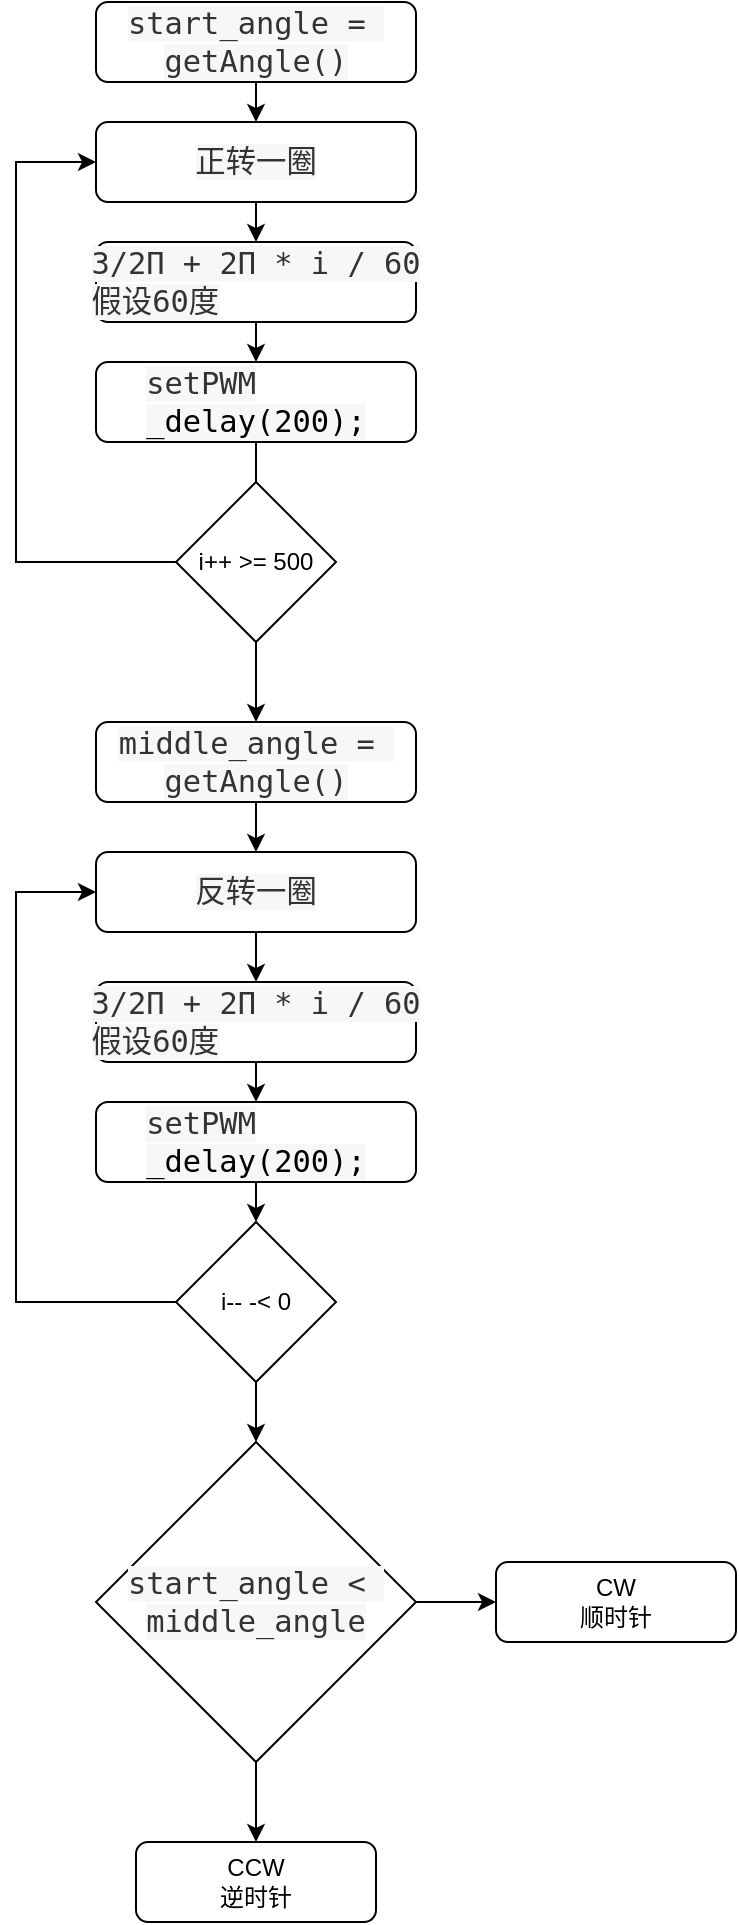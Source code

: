 <mxfile version="24.8.4">
  <diagram name="编码器校准" id="xJbsjqbS6_cpSzp8TfTc">
    <mxGraphModel dx="954" dy="558" grid="1" gridSize="10" guides="1" tooltips="1" connect="1" arrows="1" fold="1" page="1" pageScale="1" pageWidth="827" pageHeight="1169" math="0" shadow="0">
      <root>
        <mxCell id="0" />
        <mxCell id="1" parent="0" />
        <mxCell id="xKhOxyHbj1bSHCMPvie2-8" style="edgeStyle=orthogonalEdgeStyle;rounded=0;orthogonalLoop=1;jettySize=auto;html=1;exitX=0.5;exitY=1;exitDx=0;exitDy=0;entryX=0.5;entryY=0;entryDx=0;entryDy=0;" edge="1" parent="1" source="xKhOxyHbj1bSHCMPvie2-1" target="xKhOxyHbj1bSHCMPvie2-2">
          <mxGeometry relative="1" as="geometry" />
        </mxCell>
        <mxCell id="xKhOxyHbj1bSHCMPvie2-1" value="&lt;span style=&quot;color: rgb(51, 51, 51); font-family: Inconsolata, Consolas, Menlo, Monaco, &amp;quot;Andale Mono WT&amp;quot;, &amp;quot;Andale Mono&amp;quot;, &amp;quot;Lucida Console&amp;quot;, &amp;quot;DejaVu Sans Mono&amp;quot;, &amp;quot;Bitstream Vera Sans Mono&amp;quot;, &amp;quot;Courier New&amp;quot;, Courier, monospace; font-size: 15.2px; text-align: left; white-space: pre; background-color: rgb(247, 247, 247);&quot;&gt;start_angle = &lt;/span&gt;&lt;div&gt;&lt;span style=&quot;color: rgb(51, 51, 51); font-family: Inconsolata, Consolas, Menlo, Monaco, &amp;quot;Andale Mono WT&amp;quot;, &amp;quot;Andale Mono&amp;quot;, &amp;quot;Lucida Console&amp;quot;, &amp;quot;DejaVu Sans Mono&amp;quot;, &amp;quot;Bitstream Vera Sans Mono&amp;quot;, &amp;quot;Courier New&amp;quot;, Courier, monospace; font-size: 15.2px; text-align: left; white-space: pre; background-color: rgb(247, 247, 247);&quot;&gt;getAngle()&lt;/span&gt;&lt;/div&gt;" style="rounded=1;whiteSpace=wrap;html=1;" vertex="1" parent="1">
          <mxGeometry x="160" y="160" width="160" height="40" as="geometry" />
        </mxCell>
        <mxCell id="xKhOxyHbj1bSHCMPvie2-7" style="edgeStyle=orthogonalEdgeStyle;rounded=0;orthogonalLoop=1;jettySize=auto;html=1;exitX=0.5;exitY=1;exitDx=0;exitDy=0;entryX=0.5;entryY=0;entryDx=0;entryDy=0;" edge="1" parent="1" source="xKhOxyHbj1bSHCMPvie2-2" target="xKhOxyHbj1bSHCMPvie2-3">
          <mxGeometry relative="1" as="geometry" />
        </mxCell>
        <mxCell id="xKhOxyHbj1bSHCMPvie2-2" value="&lt;div style=&quot;text-align: left;&quot;&gt;&lt;font face=&quot;Inconsolata, Consolas, Menlo, Monaco, Andale Mono WT, Andale Mono, Lucida Console, DejaVu Sans Mono, Bitstream Vera Sans Mono, Courier New, Courier, monospace&quot; color=&quot;#333333&quot;&gt;&lt;span style=&quot;font-size: 15.2px; white-space: pre; background-color: rgb(247, 247, 247);&quot;&gt;正转一圈&lt;/span&gt;&lt;/font&gt;&lt;/div&gt;" style="rounded=1;whiteSpace=wrap;html=1;" vertex="1" parent="1">
          <mxGeometry x="160" y="220" width="160" height="40" as="geometry" />
        </mxCell>
        <mxCell id="xKhOxyHbj1bSHCMPvie2-9" style="edgeStyle=orthogonalEdgeStyle;rounded=0;orthogonalLoop=1;jettySize=auto;html=1;exitX=0.5;exitY=1;exitDx=0;exitDy=0;entryX=0.5;entryY=0;entryDx=0;entryDy=0;" edge="1" parent="1" source="xKhOxyHbj1bSHCMPvie2-3" target="xKhOxyHbj1bSHCMPvie2-4">
          <mxGeometry relative="1" as="geometry" />
        </mxCell>
        <mxCell id="xKhOxyHbj1bSHCMPvie2-3" value="&lt;div style=&quot;text-align: left;&quot;&gt;&lt;font face=&quot;Inconsolata, Consolas, Menlo, Monaco, Andale Mono WT, Andale Mono, Lucida Console, DejaVu Sans Mono, Bitstream Vera Sans Mono, Courier New, Courier, monospace&quot; color=&quot;#333333&quot;&gt;&lt;span style=&quot;font-size: 15.2px; white-space: pre; background-color: rgb(247, 247, 247);&quot;&gt;3/2Π + 2Π * i / 60&lt;/span&gt;&lt;/font&gt;&lt;/div&gt;&lt;div style=&quot;text-align: left;&quot;&gt;&lt;font face=&quot;Inconsolata, Consolas, Menlo, Monaco, Andale Mono WT, Andale Mono, Lucida Console, DejaVu Sans Mono, Bitstream Vera Sans Mono, Courier New, Courier, monospace&quot; color=&quot;#333333&quot;&gt;&lt;span style=&quot;font-size: 15.2px; white-space: pre; background-color: rgb(247, 247, 247);&quot;&gt;假设60度&lt;/span&gt;&lt;/font&gt;&lt;/div&gt;" style="rounded=1;whiteSpace=wrap;html=1;" vertex="1" parent="1">
          <mxGeometry x="160" y="280" width="160" height="40" as="geometry" />
        </mxCell>
        <mxCell id="xKhOxyHbj1bSHCMPvie2-10" style="edgeStyle=orthogonalEdgeStyle;rounded=0;orthogonalLoop=1;jettySize=auto;html=1;exitX=0.5;exitY=1;exitDx=0;exitDy=0;entryX=0.5;entryY=0;entryDx=0;entryDy=0;" edge="1" parent="1" source="xKhOxyHbj1bSHCMPvie2-4">
          <mxGeometry relative="1" as="geometry">
            <mxPoint x="240" y="480" as="targetPoint" />
          </mxGeometry>
        </mxCell>
        <mxCell id="xKhOxyHbj1bSHCMPvie2-4" value="&lt;div style=&quot;text-align: left;&quot;&gt;&lt;font face=&quot;Inconsolata, Consolas, Menlo, Monaco, Andale Mono WT, Andale Mono, Lucida Console, DejaVu Sans Mono, Bitstream Vera Sans Mono, Courier New, Courier, monospace&quot; color=&quot;#333333&quot;&gt;&lt;span style=&quot;font-size: 15.2px; white-space: pre; background-color: rgb(247, 247, 247);&quot;&gt;setPWM&lt;/span&gt;&lt;/font&gt;&lt;/div&gt;&lt;div style=&quot;text-align: left;&quot;&gt;&lt;span style=&quot;box-sizing: inherit; font-size: 15.2px; -webkit-tap-highlight-color: rgba(0, 0, 0, 0); text-size-adjust: none; scrollbar-color: hsla(var(--mono-hue), var(--mono-saturation), 50%, 0.3) hsla(var(--mono-hue), var(--mono-saturation), 50%, 0.1); scrollbar-width: thin; color: var(--code-theme-function); font-family: Inconsolata, Consolas, Menlo, Monaco, &amp;quot;Andale Mono WT&amp;quot;, &amp;quot;Andale Mono&amp;quot;, &amp;quot;Lucida Console&amp;quot;, &amp;quot;DejaVu Sans Mono&amp;quot;, &amp;quot;Bitstream Vera Sans Mono&amp;quot;, &amp;quot;Courier New&amp;quot;, Courier, monospace; white-space: pre; background-color: rgb(247, 247, 247);&quot; class=&quot;token function&quot;&gt;_delay&lt;/span&gt;&lt;span style=&quot;box-sizing: inherit; font-size: 15.2px; -webkit-tap-highlight-color: rgba(0, 0, 0, 0); text-size-adjust: none; scrollbar-color: hsla(var(--mono-hue), var(--mono-saturation), 50%, 0.3) hsla(var(--mono-hue), var(--mono-saturation), 50%, 0.1); scrollbar-width: thin; color: var(--code-theme-punctuation); font-family: Inconsolata, Consolas, Menlo, Monaco, &amp;quot;Andale Mono WT&amp;quot;, &amp;quot;Andale Mono&amp;quot;, &amp;quot;Lucida Console&amp;quot;, &amp;quot;DejaVu Sans Mono&amp;quot;, &amp;quot;Bitstream Vera Sans Mono&amp;quot;, &amp;quot;Courier New&amp;quot;, Courier, monospace; white-space: pre; background-color: rgb(247, 247, 247);&quot; class=&quot;token punctuation&quot;&gt;(&lt;/span&gt;&lt;span style=&quot;box-sizing: inherit; font-size: 15.2px; -webkit-tap-highlight-color: rgba(0, 0, 0, 0); text-size-adjust: none; scrollbar-color: hsla(var(--mono-hue), var(--mono-saturation), 50%, 0.3) hsla(var(--mono-hue), var(--mono-saturation), 50%, 0.1); scrollbar-width: thin; color: var(--code-theme-tag); font-family: Inconsolata, Consolas, Menlo, Monaco, &amp;quot;Andale Mono WT&amp;quot;, &amp;quot;Andale Mono&amp;quot;, &amp;quot;Lucida Console&amp;quot;, &amp;quot;DejaVu Sans Mono&amp;quot;, &amp;quot;Bitstream Vera Sans Mono&amp;quot;, &amp;quot;Courier New&amp;quot;, Courier, monospace; white-space: pre; background-color: rgb(247, 247, 247);&quot; class=&quot;token number&quot;&gt;200&lt;/span&gt;&lt;span style=&quot;box-sizing: inherit; font-size: 15.2px; -webkit-tap-highlight-color: rgba(0, 0, 0, 0); text-size-adjust: none; scrollbar-color: hsla(var(--mono-hue), var(--mono-saturation), 50%, 0.3) hsla(var(--mono-hue), var(--mono-saturation), 50%, 0.1); scrollbar-width: thin; color: var(--code-theme-punctuation); font-family: Inconsolata, Consolas, Menlo, Monaco, &amp;quot;Andale Mono WT&amp;quot;, &amp;quot;Andale Mono&amp;quot;, &amp;quot;Lucida Console&amp;quot;, &amp;quot;DejaVu Sans Mono&amp;quot;, &amp;quot;Bitstream Vera Sans Mono&amp;quot;, &amp;quot;Courier New&amp;quot;, Courier, monospace; white-space: pre; background-color: rgb(247, 247, 247);&quot; class=&quot;token punctuation&quot;&gt;)&lt;/span&gt;&lt;span style=&quot;box-sizing: inherit; font-size: 15.2px; -webkit-tap-highlight-color: rgba(0, 0, 0, 0); text-size-adjust: none; scrollbar-color: hsla(var(--mono-hue), var(--mono-saturation), 50%, 0.3) hsla(var(--mono-hue), var(--mono-saturation), 50%, 0.1); scrollbar-width: thin; color: var(--code-theme-punctuation); font-family: Inconsolata, Consolas, Menlo, Monaco, &amp;quot;Andale Mono WT&amp;quot;, &amp;quot;Andale Mono&amp;quot;, &amp;quot;Lucida Console&amp;quot;, &amp;quot;DejaVu Sans Mono&amp;quot;, &amp;quot;Bitstream Vera Sans Mono&amp;quot;, &amp;quot;Courier New&amp;quot;, Courier, monospace; white-space: pre; background-color: rgb(247, 247, 247);&quot; class=&quot;token punctuation&quot;&gt;;&lt;/span&gt;&lt;font face=&quot;Inconsolata, Consolas, Menlo, Monaco, Andale Mono WT, Andale Mono, Lucida Console, DejaVu Sans Mono, Bitstream Vera Sans Mono, Courier New, Courier, monospace&quot; color=&quot;#333333&quot;&gt;&lt;span style=&quot;font-size: 15.2px; white-space: pre; background-color: rgb(247, 247, 247);&quot;&gt;&lt;/span&gt;&lt;/font&gt;&lt;/div&gt;" style="rounded=1;whiteSpace=wrap;html=1;" vertex="1" parent="1">
          <mxGeometry x="160" y="340" width="160" height="40" as="geometry" />
        </mxCell>
        <mxCell id="xKhOxyHbj1bSHCMPvie2-6" style="edgeStyle=orthogonalEdgeStyle;rounded=0;orthogonalLoop=1;jettySize=auto;html=1;entryX=0;entryY=0.5;entryDx=0;entryDy=0;exitX=0;exitY=0.5;exitDx=0;exitDy=0;" edge="1" parent="1" source="xKhOxyHbj1bSHCMPvie2-11" target="xKhOxyHbj1bSHCMPvie2-2">
          <mxGeometry relative="1" as="geometry">
            <mxPoint x="160" y="500" as="sourcePoint" />
            <Array as="points">
              <mxPoint x="120" y="440" />
              <mxPoint x="120" y="240" />
            </Array>
          </mxGeometry>
        </mxCell>
        <mxCell id="xKhOxyHbj1bSHCMPvie2-13" style="edgeStyle=orthogonalEdgeStyle;rounded=0;orthogonalLoop=1;jettySize=auto;html=1;exitX=0.5;exitY=1;exitDx=0;exitDy=0;entryX=0.5;entryY=0;entryDx=0;entryDy=0;" edge="1" parent="1" source="xKhOxyHbj1bSHCMPvie2-11" target="xKhOxyHbj1bSHCMPvie2-12">
          <mxGeometry relative="1" as="geometry" />
        </mxCell>
        <mxCell id="xKhOxyHbj1bSHCMPvie2-11" value="i++ &amp;gt;= 500" style="rhombus;whiteSpace=wrap;html=1;" vertex="1" parent="1">
          <mxGeometry x="200" y="400" width="80" height="80" as="geometry" />
        </mxCell>
        <mxCell id="xKhOxyHbj1bSHCMPvie2-15" style="edgeStyle=orthogonalEdgeStyle;rounded=0;orthogonalLoop=1;jettySize=auto;html=1;exitX=0.5;exitY=1;exitDx=0;exitDy=0;" edge="1" parent="1" source="xKhOxyHbj1bSHCMPvie2-12" target="xKhOxyHbj1bSHCMPvie2-14">
          <mxGeometry relative="1" as="geometry" />
        </mxCell>
        <mxCell id="xKhOxyHbj1bSHCMPvie2-12" value="&lt;span style=&quot;color: rgb(51, 51, 51); font-family: Inconsolata, Consolas, Menlo, Monaco, &amp;quot;Andale Mono WT&amp;quot;, &amp;quot;Andale Mono&amp;quot;, &amp;quot;Lucida Console&amp;quot;, &amp;quot;DejaVu Sans Mono&amp;quot;, &amp;quot;Bitstream Vera Sans Mono&amp;quot;, &amp;quot;Courier New&amp;quot;, Courier, monospace; font-size: 15.2px; text-align: left; white-space: pre; background-color: rgb(247, 247, 247);&quot;&gt;middle_angle = &lt;/span&gt;&lt;div&gt;&lt;span style=&quot;color: rgb(51, 51, 51); font-family: Inconsolata, Consolas, Menlo, Monaco, &amp;quot;Andale Mono WT&amp;quot;, &amp;quot;Andale Mono&amp;quot;, &amp;quot;Lucida Console&amp;quot;, &amp;quot;DejaVu Sans Mono&amp;quot;, &amp;quot;Bitstream Vera Sans Mono&amp;quot;, &amp;quot;Courier New&amp;quot;, Courier, monospace; font-size: 15.2px; text-align: left; white-space: pre; background-color: rgb(247, 247, 247);&quot;&gt;getAngle()&lt;/span&gt;&lt;/div&gt;" style="rounded=1;whiteSpace=wrap;html=1;" vertex="1" parent="1">
          <mxGeometry x="160" y="520" width="160" height="40" as="geometry" />
        </mxCell>
        <mxCell id="xKhOxyHbj1bSHCMPvie2-17" style="edgeStyle=orthogonalEdgeStyle;rounded=0;orthogonalLoop=1;jettySize=auto;html=1;exitX=0.5;exitY=1;exitDx=0;exitDy=0;" edge="1" parent="1" source="xKhOxyHbj1bSHCMPvie2-14" target="xKhOxyHbj1bSHCMPvie2-16">
          <mxGeometry relative="1" as="geometry" />
        </mxCell>
        <mxCell id="xKhOxyHbj1bSHCMPvie2-14" value="&lt;div style=&quot;text-align: left;&quot;&gt;&lt;font face=&quot;Inconsolata, Consolas, Menlo, Monaco, Andale Mono WT, Andale Mono, Lucida Console, DejaVu Sans Mono, Bitstream Vera Sans Mono, Courier New, Courier, monospace&quot; color=&quot;#333333&quot;&gt;&lt;span style=&quot;font-size: 15.2px; white-space: pre; background-color: rgb(247, 247, 247);&quot;&gt;反转一圈&lt;/span&gt;&lt;/font&gt;&lt;/div&gt;" style="rounded=1;whiteSpace=wrap;html=1;" vertex="1" parent="1">
          <mxGeometry x="160" y="585" width="160" height="40" as="geometry" />
        </mxCell>
        <mxCell id="xKhOxyHbj1bSHCMPvie2-19" style="edgeStyle=orthogonalEdgeStyle;rounded=0;orthogonalLoop=1;jettySize=auto;html=1;exitX=0.5;exitY=1;exitDx=0;exitDy=0;entryX=0.5;entryY=0;entryDx=0;entryDy=0;" edge="1" parent="1" source="xKhOxyHbj1bSHCMPvie2-16" target="xKhOxyHbj1bSHCMPvie2-18">
          <mxGeometry relative="1" as="geometry" />
        </mxCell>
        <mxCell id="xKhOxyHbj1bSHCMPvie2-16" value="&lt;div style=&quot;text-align: left;&quot;&gt;&lt;font face=&quot;Inconsolata, Consolas, Menlo, Monaco, Andale Mono WT, Andale Mono, Lucida Console, DejaVu Sans Mono, Bitstream Vera Sans Mono, Courier New, Courier, monospace&quot; color=&quot;#333333&quot;&gt;&lt;span style=&quot;font-size: 15.2px; white-space: pre; background-color: rgb(247, 247, 247);&quot;&gt;3/2Π + 2Π * i / 60&lt;/span&gt;&lt;/font&gt;&lt;/div&gt;&lt;div style=&quot;text-align: left;&quot;&gt;&lt;font face=&quot;Inconsolata, Consolas, Menlo, Monaco, Andale Mono WT, Andale Mono, Lucida Console, DejaVu Sans Mono, Bitstream Vera Sans Mono, Courier New, Courier, monospace&quot; color=&quot;#333333&quot;&gt;&lt;span style=&quot;font-size: 15.2px; white-space: pre; background-color: rgb(247, 247, 247);&quot;&gt;假设60度&lt;/span&gt;&lt;/font&gt;&lt;/div&gt;" style="rounded=1;whiteSpace=wrap;html=1;" vertex="1" parent="1">
          <mxGeometry x="160" y="650" width="160" height="40" as="geometry" />
        </mxCell>
        <mxCell id="xKhOxyHbj1bSHCMPvie2-21" style="edgeStyle=orthogonalEdgeStyle;rounded=0;orthogonalLoop=1;jettySize=auto;html=1;exitX=0.5;exitY=1;exitDx=0;exitDy=0;entryX=0.5;entryY=0;entryDx=0;entryDy=0;" edge="1" parent="1" source="xKhOxyHbj1bSHCMPvie2-18" target="xKhOxyHbj1bSHCMPvie2-20">
          <mxGeometry relative="1" as="geometry" />
        </mxCell>
        <mxCell id="xKhOxyHbj1bSHCMPvie2-18" value="&lt;div style=&quot;text-align: left;&quot;&gt;&lt;font face=&quot;Inconsolata, Consolas, Menlo, Monaco, Andale Mono WT, Andale Mono, Lucida Console, DejaVu Sans Mono, Bitstream Vera Sans Mono, Courier New, Courier, monospace&quot; color=&quot;#333333&quot;&gt;&lt;span style=&quot;font-size: 15.2px; white-space: pre; background-color: rgb(247, 247, 247);&quot;&gt;setPWM&lt;/span&gt;&lt;/font&gt;&lt;/div&gt;&lt;div style=&quot;text-align: left;&quot;&gt;&lt;span style=&quot;box-sizing: inherit; font-size: 15.2px; -webkit-tap-highlight-color: rgba(0, 0, 0, 0); text-size-adjust: none; scrollbar-color: hsla(var(--mono-hue), var(--mono-saturation), 50%, 0.3) hsla(var(--mono-hue), var(--mono-saturation), 50%, 0.1); scrollbar-width: thin; color: var(--code-theme-function); font-family: Inconsolata, Consolas, Menlo, Monaco, &amp;quot;Andale Mono WT&amp;quot;, &amp;quot;Andale Mono&amp;quot;, &amp;quot;Lucida Console&amp;quot;, &amp;quot;DejaVu Sans Mono&amp;quot;, &amp;quot;Bitstream Vera Sans Mono&amp;quot;, &amp;quot;Courier New&amp;quot;, Courier, monospace; white-space: pre; background-color: rgb(247, 247, 247);&quot; class=&quot;token function&quot;&gt;_delay&lt;/span&gt;&lt;span style=&quot;box-sizing: inherit; font-size: 15.2px; -webkit-tap-highlight-color: rgba(0, 0, 0, 0); text-size-adjust: none; scrollbar-color: hsla(var(--mono-hue), var(--mono-saturation), 50%, 0.3) hsla(var(--mono-hue), var(--mono-saturation), 50%, 0.1); scrollbar-width: thin; color: var(--code-theme-punctuation); font-family: Inconsolata, Consolas, Menlo, Monaco, &amp;quot;Andale Mono WT&amp;quot;, &amp;quot;Andale Mono&amp;quot;, &amp;quot;Lucida Console&amp;quot;, &amp;quot;DejaVu Sans Mono&amp;quot;, &amp;quot;Bitstream Vera Sans Mono&amp;quot;, &amp;quot;Courier New&amp;quot;, Courier, monospace; white-space: pre; background-color: rgb(247, 247, 247);&quot; class=&quot;token punctuation&quot;&gt;(&lt;/span&gt;&lt;span style=&quot;box-sizing: inherit; font-size: 15.2px; -webkit-tap-highlight-color: rgba(0, 0, 0, 0); text-size-adjust: none; scrollbar-color: hsla(var(--mono-hue), var(--mono-saturation), 50%, 0.3) hsla(var(--mono-hue), var(--mono-saturation), 50%, 0.1); scrollbar-width: thin; color: var(--code-theme-tag); font-family: Inconsolata, Consolas, Menlo, Monaco, &amp;quot;Andale Mono WT&amp;quot;, &amp;quot;Andale Mono&amp;quot;, &amp;quot;Lucida Console&amp;quot;, &amp;quot;DejaVu Sans Mono&amp;quot;, &amp;quot;Bitstream Vera Sans Mono&amp;quot;, &amp;quot;Courier New&amp;quot;, Courier, monospace; white-space: pre; background-color: rgb(247, 247, 247);&quot; class=&quot;token number&quot;&gt;200&lt;/span&gt;&lt;span style=&quot;box-sizing: inherit; font-size: 15.2px; -webkit-tap-highlight-color: rgba(0, 0, 0, 0); text-size-adjust: none; scrollbar-color: hsla(var(--mono-hue), var(--mono-saturation), 50%, 0.3) hsla(var(--mono-hue), var(--mono-saturation), 50%, 0.1); scrollbar-width: thin; color: var(--code-theme-punctuation); font-family: Inconsolata, Consolas, Menlo, Monaco, &amp;quot;Andale Mono WT&amp;quot;, &amp;quot;Andale Mono&amp;quot;, &amp;quot;Lucida Console&amp;quot;, &amp;quot;DejaVu Sans Mono&amp;quot;, &amp;quot;Bitstream Vera Sans Mono&amp;quot;, &amp;quot;Courier New&amp;quot;, Courier, monospace; white-space: pre; background-color: rgb(247, 247, 247);&quot; class=&quot;token punctuation&quot;&gt;)&lt;/span&gt;&lt;span style=&quot;box-sizing: inherit; font-size: 15.2px; -webkit-tap-highlight-color: rgba(0, 0, 0, 0); text-size-adjust: none; scrollbar-color: hsla(var(--mono-hue), var(--mono-saturation), 50%, 0.3) hsla(var(--mono-hue), var(--mono-saturation), 50%, 0.1); scrollbar-width: thin; color: var(--code-theme-punctuation); font-family: Inconsolata, Consolas, Menlo, Monaco, &amp;quot;Andale Mono WT&amp;quot;, &amp;quot;Andale Mono&amp;quot;, &amp;quot;Lucida Console&amp;quot;, &amp;quot;DejaVu Sans Mono&amp;quot;, &amp;quot;Bitstream Vera Sans Mono&amp;quot;, &amp;quot;Courier New&amp;quot;, Courier, monospace; white-space: pre; background-color: rgb(247, 247, 247);&quot; class=&quot;token punctuation&quot;&gt;;&lt;/span&gt;&lt;font face=&quot;Inconsolata, Consolas, Menlo, Monaco, Andale Mono WT, Andale Mono, Lucida Console, DejaVu Sans Mono, Bitstream Vera Sans Mono, Courier New, Courier, monospace&quot; color=&quot;#333333&quot;&gt;&lt;span style=&quot;font-size: 15.2px; white-space: pre; background-color: rgb(247, 247, 247);&quot;&gt;&lt;/span&gt;&lt;/font&gt;&lt;/div&gt;" style="rounded=1;whiteSpace=wrap;html=1;" vertex="1" parent="1">
          <mxGeometry x="160" y="710" width="160" height="40" as="geometry" />
        </mxCell>
        <mxCell id="xKhOxyHbj1bSHCMPvie2-23" style="edgeStyle=orthogonalEdgeStyle;rounded=0;orthogonalLoop=1;jettySize=auto;html=1;exitX=0;exitY=0.5;exitDx=0;exitDy=0;entryX=0;entryY=0.5;entryDx=0;entryDy=0;" edge="1" parent="1" source="xKhOxyHbj1bSHCMPvie2-20" target="xKhOxyHbj1bSHCMPvie2-14">
          <mxGeometry relative="1" as="geometry">
            <Array as="points">
              <mxPoint x="120" y="810" />
              <mxPoint x="120" y="605" />
            </Array>
          </mxGeometry>
        </mxCell>
        <mxCell id="xKhOxyHbj1bSHCMPvie2-27" style="edgeStyle=orthogonalEdgeStyle;rounded=0;orthogonalLoop=1;jettySize=auto;html=1;exitX=0.5;exitY=1;exitDx=0;exitDy=0;entryX=0.5;entryY=0;entryDx=0;entryDy=0;" edge="1" parent="1" source="xKhOxyHbj1bSHCMPvie2-20" target="xKhOxyHbj1bSHCMPvie2-24">
          <mxGeometry relative="1" as="geometry" />
        </mxCell>
        <mxCell id="xKhOxyHbj1bSHCMPvie2-20" value="i-- -&amp;lt; 0" style="rhombus;whiteSpace=wrap;html=1;" vertex="1" parent="1">
          <mxGeometry x="200" y="770" width="80" height="80" as="geometry" />
        </mxCell>
        <mxCell id="xKhOxyHbj1bSHCMPvie2-26" style="edgeStyle=orthogonalEdgeStyle;rounded=0;orthogonalLoop=1;jettySize=auto;html=1;exitX=0.5;exitY=1;exitDx=0;exitDy=0;entryX=0.5;entryY=0;entryDx=0;entryDy=0;" edge="1" parent="1" source="xKhOxyHbj1bSHCMPvie2-24" target="xKhOxyHbj1bSHCMPvie2-25">
          <mxGeometry relative="1" as="geometry" />
        </mxCell>
        <mxCell id="xKhOxyHbj1bSHCMPvie2-29" style="edgeStyle=orthogonalEdgeStyle;rounded=0;orthogonalLoop=1;jettySize=auto;html=1;exitX=1;exitY=0.5;exitDx=0;exitDy=0;entryX=0;entryY=0.5;entryDx=0;entryDy=0;" edge="1" parent="1" source="xKhOxyHbj1bSHCMPvie2-24" target="xKhOxyHbj1bSHCMPvie2-28">
          <mxGeometry relative="1" as="geometry" />
        </mxCell>
        <mxCell id="xKhOxyHbj1bSHCMPvie2-24" value="&lt;span style=&quot;color: rgb(51, 51, 51); font-family: Inconsolata, Consolas, Menlo, Monaco, &amp;quot;Andale Mono WT&amp;quot;, &amp;quot;Andale Mono&amp;quot;, &amp;quot;Lucida Console&amp;quot;, &amp;quot;DejaVu Sans Mono&amp;quot;, &amp;quot;Bitstream Vera Sans Mono&amp;quot;, &amp;quot;Courier New&amp;quot;, Courier, monospace; font-size: 15.2px; text-align: left; white-space: pre; background-color: rgb(247, 247, 247);&quot;&gt;start_angle &amp;lt; &lt;/span&gt;&lt;div&gt;&lt;span style=&quot;color: rgb(51, 51, 51); font-family: Inconsolata, Consolas, Menlo, Monaco, &amp;quot;Andale Mono WT&amp;quot;, &amp;quot;Andale Mono&amp;quot;, &amp;quot;Lucida Console&amp;quot;, &amp;quot;DejaVu Sans Mono&amp;quot;, &amp;quot;Bitstream Vera Sans Mono&amp;quot;, &amp;quot;Courier New&amp;quot;, Courier, monospace; font-size: 15.2px; text-align: left; white-space: pre; background-color: rgb(247, 247, 247);&quot;&gt;middle_angle&lt;/span&gt;&lt;/div&gt;" style="rhombus;whiteSpace=wrap;html=1;" vertex="1" parent="1">
          <mxGeometry x="160" y="880" width="160" height="160" as="geometry" />
        </mxCell>
        <mxCell id="xKhOxyHbj1bSHCMPvie2-25" value="CCW&lt;div&gt;逆时针&lt;/div&gt;" style="rounded=1;whiteSpace=wrap;html=1;" vertex="1" parent="1">
          <mxGeometry x="180" y="1080" width="120" height="40" as="geometry" />
        </mxCell>
        <mxCell id="xKhOxyHbj1bSHCMPvie2-28" value="CW&lt;div&gt;顺时针&lt;/div&gt;" style="rounded=1;whiteSpace=wrap;html=1;" vertex="1" parent="1">
          <mxGeometry x="360" y="940" width="120" height="40" as="geometry" />
        </mxCell>
      </root>
    </mxGraphModel>
  </diagram>
</mxfile>
